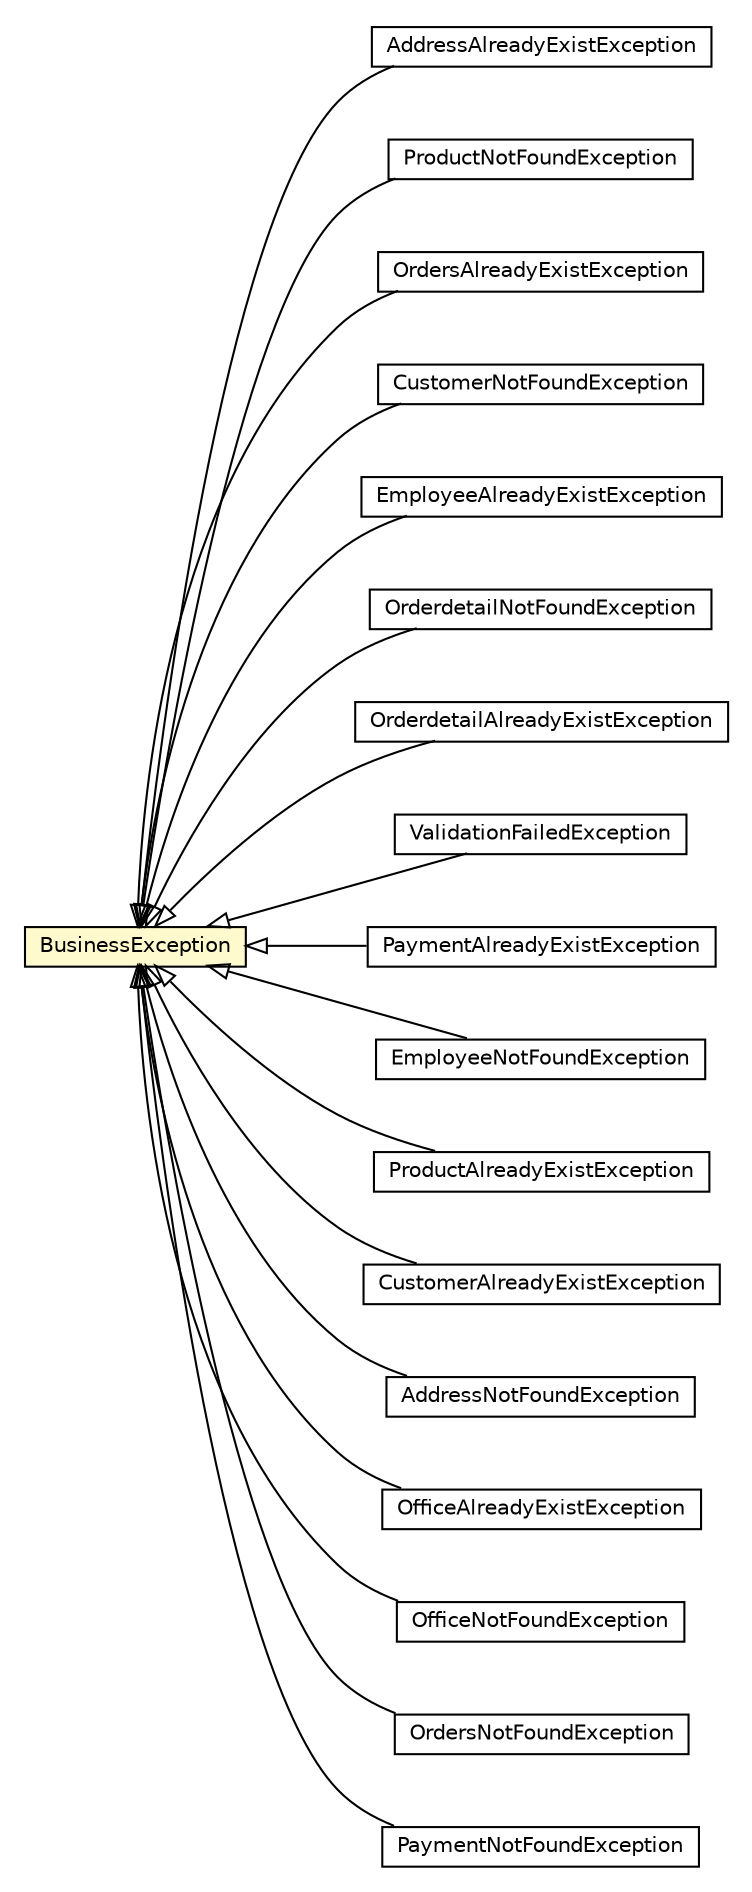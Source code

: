 #!/usr/local/bin/dot
#
# Class diagram 
# Generated by UMLGraph version 5.1 (http://www.umlgraph.org/)
#

digraph G {
	edge [fontname="Helvetica",fontsize=10,labelfontname="Helvetica",labelfontsize=10];
	node [fontname="Helvetica",fontsize=10,shape=plaintext];
	nodesep=0.25;
	ranksep=0.5;
	rankdir=LR;
	// com.inn.headstartdemo.exceptions.application.AddressAlreadyExistException
	c17051 [label=<<table title="com.inn.headstartdemo.exceptions.application.AddressAlreadyExistException" border="0" cellborder="1" cellspacing="0" cellpadding="2" port="p" href="./AddressAlreadyExistException.html">
		<tr><td><table border="0" cellspacing="0" cellpadding="1">
<tr><td align="center" balign="center"> AddressAlreadyExistException </td></tr>
		</table></td></tr>
		</table>>, fontname="Helvetica", fontcolor="black", fontsize=10.0];
	// com.inn.headstartdemo.exceptions.application.BusinessException
	c17052 [label=<<table title="com.inn.headstartdemo.exceptions.application.BusinessException" border="0" cellborder="1" cellspacing="0" cellpadding="2" port="p" bgcolor="lemonChiffon" href="./BusinessException.html">
		<tr><td><table border="0" cellspacing="0" cellpadding="1">
<tr><td align="center" balign="center"> BusinessException </td></tr>
		</table></td></tr>
		</table>>, fontname="Helvetica", fontcolor="black", fontsize=10.0];
	// com.inn.headstartdemo.exceptions.application.ProductNotFoundException
	c17053 [label=<<table title="com.inn.headstartdemo.exceptions.application.ProductNotFoundException" border="0" cellborder="1" cellspacing="0" cellpadding="2" port="p" href="./ProductNotFoundException.html">
		<tr><td><table border="0" cellspacing="0" cellpadding="1">
<tr><td align="center" balign="center"> ProductNotFoundException </td></tr>
		</table></td></tr>
		</table>>, fontname="Helvetica", fontcolor="black", fontsize=10.0];
	// com.inn.headstartdemo.exceptions.application.OrdersAlreadyExistException
	c17054 [label=<<table title="com.inn.headstartdemo.exceptions.application.OrdersAlreadyExistException" border="0" cellborder="1" cellspacing="0" cellpadding="2" port="p" href="./OrdersAlreadyExistException.html">
		<tr><td><table border="0" cellspacing="0" cellpadding="1">
<tr><td align="center" balign="center"> OrdersAlreadyExistException </td></tr>
		</table></td></tr>
		</table>>, fontname="Helvetica", fontcolor="black", fontsize=10.0];
	// com.inn.headstartdemo.exceptions.application.CustomerNotFoundException
	c17055 [label=<<table title="com.inn.headstartdemo.exceptions.application.CustomerNotFoundException" border="0" cellborder="1" cellspacing="0" cellpadding="2" port="p" href="./CustomerNotFoundException.html">
		<tr><td><table border="0" cellspacing="0" cellpadding="1">
<tr><td align="center" balign="center"> CustomerNotFoundException </td></tr>
		</table></td></tr>
		</table>>, fontname="Helvetica", fontcolor="black", fontsize=10.0];
	// com.inn.headstartdemo.exceptions.application.EmployeeAlreadyExistException
	c17056 [label=<<table title="com.inn.headstartdemo.exceptions.application.EmployeeAlreadyExistException" border="0" cellborder="1" cellspacing="0" cellpadding="2" port="p" href="./EmployeeAlreadyExistException.html">
		<tr><td><table border="0" cellspacing="0" cellpadding="1">
<tr><td align="center" balign="center"> EmployeeAlreadyExistException </td></tr>
		</table></td></tr>
		</table>>, fontname="Helvetica", fontcolor="black", fontsize=10.0];
	// com.inn.headstartdemo.exceptions.application.OrderdetailNotFoundException
	c17057 [label=<<table title="com.inn.headstartdemo.exceptions.application.OrderdetailNotFoundException" border="0" cellborder="1" cellspacing="0" cellpadding="2" port="p" href="./OrderdetailNotFoundException.html">
		<tr><td><table border="0" cellspacing="0" cellpadding="1">
<tr><td align="center" balign="center"> OrderdetailNotFoundException </td></tr>
		</table></td></tr>
		</table>>, fontname="Helvetica", fontcolor="black", fontsize=10.0];
	// com.inn.headstartdemo.exceptions.application.OrderdetailAlreadyExistException
	c17058 [label=<<table title="com.inn.headstartdemo.exceptions.application.OrderdetailAlreadyExistException" border="0" cellborder="1" cellspacing="0" cellpadding="2" port="p" href="./OrderdetailAlreadyExistException.html">
		<tr><td><table border="0" cellspacing="0" cellpadding="1">
<tr><td align="center" balign="center"> OrderdetailAlreadyExistException </td></tr>
		</table></td></tr>
		</table>>, fontname="Helvetica", fontcolor="black", fontsize=10.0];
	// com.inn.headstartdemo.exceptions.application.ValidationFailedException
	c17059 [label=<<table title="com.inn.headstartdemo.exceptions.application.ValidationFailedException" border="0" cellborder="1" cellspacing="0" cellpadding="2" port="p" href="./ValidationFailedException.html">
		<tr><td><table border="0" cellspacing="0" cellpadding="1">
<tr><td align="center" balign="center"> ValidationFailedException </td></tr>
		</table></td></tr>
		</table>>, fontname="Helvetica", fontcolor="black", fontsize=10.0];
	// com.inn.headstartdemo.exceptions.application.PaymentAlreadyExistException
	c17060 [label=<<table title="com.inn.headstartdemo.exceptions.application.PaymentAlreadyExistException" border="0" cellborder="1" cellspacing="0" cellpadding="2" port="p" href="./PaymentAlreadyExistException.html">
		<tr><td><table border="0" cellspacing="0" cellpadding="1">
<tr><td align="center" balign="center"> PaymentAlreadyExistException </td></tr>
		</table></td></tr>
		</table>>, fontname="Helvetica", fontcolor="black", fontsize=10.0];
	// com.inn.headstartdemo.exceptions.application.EmployeeNotFoundException
	c17061 [label=<<table title="com.inn.headstartdemo.exceptions.application.EmployeeNotFoundException" border="0" cellborder="1" cellspacing="0" cellpadding="2" port="p" href="./EmployeeNotFoundException.html">
		<tr><td><table border="0" cellspacing="0" cellpadding="1">
<tr><td align="center" balign="center"> EmployeeNotFoundException </td></tr>
		</table></td></tr>
		</table>>, fontname="Helvetica", fontcolor="black", fontsize=10.0];
	// com.inn.headstartdemo.exceptions.application.ProductAlreadyExistException
	c17062 [label=<<table title="com.inn.headstartdemo.exceptions.application.ProductAlreadyExistException" border="0" cellborder="1" cellspacing="0" cellpadding="2" port="p" href="./ProductAlreadyExistException.html">
		<tr><td><table border="0" cellspacing="0" cellpadding="1">
<tr><td align="center" balign="center"> ProductAlreadyExistException </td></tr>
		</table></td></tr>
		</table>>, fontname="Helvetica", fontcolor="black", fontsize=10.0];
	// com.inn.headstartdemo.exceptions.application.CustomerAlreadyExistException
	c17063 [label=<<table title="com.inn.headstartdemo.exceptions.application.CustomerAlreadyExistException" border="0" cellborder="1" cellspacing="0" cellpadding="2" port="p" href="./CustomerAlreadyExistException.html">
		<tr><td><table border="0" cellspacing="0" cellpadding="1">
<tr><td align="center" balign="center"> CustomerAlreadyExistException </td></tr>
		</table></td></tr>
		</table>>, fontname="Helvetica", fontcolor="black", fontsize=10.0];
	// com.inn.headstartdemo.exceptions.application.AddressNotFoundException
	c17064 [label=<<table title="com.inn.headstartdemo.exceptions.application.AddressNotFoundException" border="0" cellborder="1" cellspacing="0" cellpadding="2" port="p" href="./AddressNotFoundException.html">
		<tr><td><table border="0" cellspacing="0" cellpadding="1">
<tr><td align="center" balign="center"> AddressNotFoundException </td></tr>
		</table></td></tr>
		</table>>, fontname="Helvetica", fontcolor="black", fontsize=10.0];
	// com.inn.headstartdemo.exceptions.application.OfficeAlreadyExistException
	c17065 [label=<<table title="com.inn.headstartdemo.exceptions.application.OfficeAlreadyExistException" border="0" cellborder="1" cellspacing="0" cellpadding="2" port="p" href="./OfficeAlreadyExistException.html">
		<tr><td><table border="0" cellspacing="0" cellpadding="1">
<tr><td align="center" balign="center"> OfficeAlreadyExistException </td></tr>
		</table></td></tr>
		</table>>, fontname="Helvetica", fontcolor="black", fontsize=10.0];
	// com.inn.headstartdemo.exceptions.application.OfficeNotFoundException
	c17066 [label=<<table title="com.inn.headstartdemo.exceptions.application.OfficeNotFoundException" border="0" cellborder="1" cellspacing="0" cellpadding="2" port="p" href="./OfficeNotFoundException.html">
		<tr><td><table border="0" cellspacing="0" cellpadding="1">
<tr><td align="center" balign="center"> OfficeNotFoundException </td></tr>
		</table></td></tr>
		</table>>, fontname="Helvetica", fontcolor="black", fontsize=10.0];
	// com.inn.headstartdemo.exceptions.application.OrdersNotFoundException
	c17067 [label=<<table title="com.inn.headstartdemo.exceptions.application.OrdersNotFoundException" border="0" cellborder="1" cellspacing="0" cellpadding="2" port="p" href="./OrdersNotFoundException.html">
		<tr><td><table border="0" cellspacing="0" cellpadding="1">
<tr><td align="center" balign="center"> OrdersNotFoundException </td></tr>
		</table></td></tr>
		</table>>, fontname="Helvetica", fontcolor="black", fontsize=10.0];
	// com.inn.headstartdemo.exceptions.application.PaymentNotFoundException
	c17068 [label=<<table title="com.inn.headstartdemo.exceptions.application.PaymentNotFoundException" border="0" cellborder="1" cellspacing="0" cellpadding="2" port="p" href="./PaymentNotFoundException.html">
		<tr><td><table border="0" cellspacing="0" cellpadding="1">
<tr><td align="center" balign="center"> PaymentNotFoundException </td></tr>
		</table></td></tr>
		</table>>, fontname="Helvetica", fontcolor="black", fontsize=10.0];
	//com.inn.headstartdemo.exceptions.application.AddressAlreadyExistException extends com.inn.headstartdemo.exceptions.application.BusinessException
	c17052:p -> c17051:p [dir=back,arrowtail=empty];
	//com.inn.headstartdemo.exceptions.application.ProductNotFoundException extends com.inn.headstartdemo.exceptions.application.BusinessException
	c17052:p -> c17053:p [dir=back,arrowtail=empty];
	//com.inn.headstartdemo.exceptions.application.OrdersAlreadyExistException extends com.inn.headstartdemo.exceptions.application.BusinessException
	c17052:p -> c17054:p [dir=back,arrowtail=empty];
	//com.inn.headstartdemo.exceptions.application.CustomerNotFoundException extends com.inn.headstartdemo.exceptions.application.BusinessException
	c17052:p -> c17055:p [dir=back,arrowtail=empty];
	//com.inn.headstartdemo.exceptions.application.EmployeeAlreadyExistException extends com.inn.headstartdemo.exceptions.application.BusinessException
	c17052:p -> c17056:p [dir=back,arrowtail=empty];
	//com.inn.headstartdemo.exceptions.application.OrderdetailNotFoundException extends com.inn.headstartdemo.exceptions.application.BusinessException
	c17052:p -> c17057:p [dir=back,arrowtail=empty];
	//com.inn.headstartdemo.exceptions.application.OrderdetailAlreadyExistException extends com.inn.headstartdemo.exceptions.application.BusinessException
	c17052:p -> c17058:p [dir=back,arrowtail=empty];
	//com.inn.headstartdemo.exceptions.application.ValidationFailedException extends com.inn.headstartdemo.exceptions.application.BusinessException
	c17052:p -> c17059:p [dir=back,arrowtail=empty];
	//com.inn.headstartdemo.exceptions.application.PaymentAlreadyExistException extends com.inn.headstartdemo.exceptions.application.BusinessException
	c17052:p -> c17060:p [dir=back,arrowtail=empty];
	//com.inn.headstartdemo.exceptions.application.EmployeeNotFoundException extends com.inn.headstartdemo.exceptions.application.BusinessException
	c17052:p -> c17061:p [dir=back,arrowtail=empty];
	//com.inn.headstartdemo.exceptions.application.ProductAlreadyExistException extends com.inn.headstartdemo.exceptions.application.BusinessException
	c17052:p -> c17062:p [dir=back,arrowtail=empty];
	//com.inn.headstartdemo.exceptions.application.CustomerAlreadyExistException extends com.inn.headstartdemo.exceptions.application.BusinessException
	c17052:p -> c17063:p [dir=back,arrowtail=empty];
	//com.inn.headstartdemo.exceptions.application.AddressNotFoundException extends com.inn.headstartdemo.exceptions.application.BusinessException
	c17052:p -> c17064:p [dir=back,arrowtail=empty];
	//com.inn.headstartdemo.exceptions.application.OfficeAlreadyExistException extends com.inn.headstartdemo.exceptions.application.BusinessException
	c17052:p -> c17065:p [dir=back,arrowtail=empty];
	//com.inn.headstartdemo.exceptions.application.OfficeNotFoundException extends com.inn.headstartdemo.exceptions.application.BusinessException
	c17052:p -> c17066:p [dir=back,arrowtail=empty];
	//com.inn.headstartdemo.exceptions.application.OrdersNotFoundException extends com.inn.headstartdemo.exceptions.application.BusinessException
	c17052:p -> c17067:p [dir=back,arrowtail=empty];
	//com.inn.headstartdemo.exceptions.application.PaymentNotFoundException extends com.inn.headstartdemo.exceptions.application.BusinessException
	c17052:p -> c17068:p [dir=back,arrowtail=empty];
}

